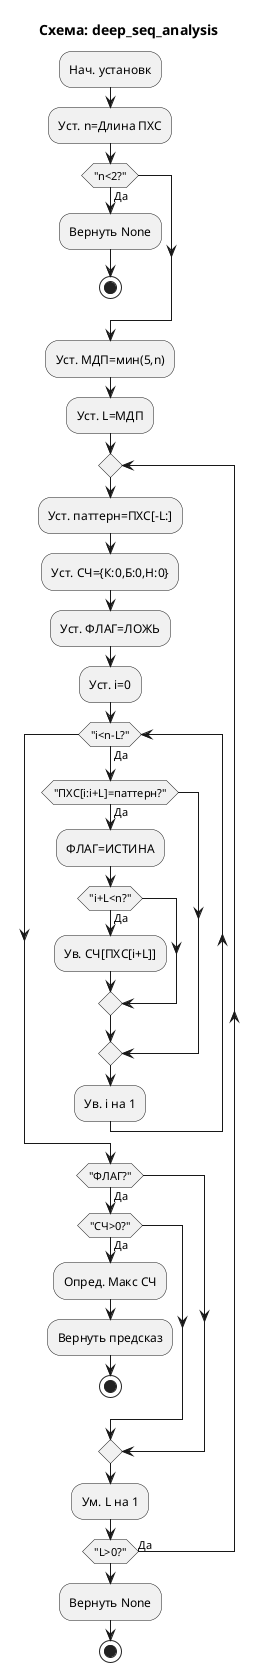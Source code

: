 @startuml
title Схема: deep_seq_analysis

' Начальные установки:
' ПХС = история соперника
' n = длина ПХС
' МДП = мин(5, n-1)
' L = МДП

:Нач. установк;
:Уст. n=Длина ПХС;
if ("n<2?") then (Да)
  :Вернуть None;
  stop
endif

:Уст. МДП=мин(5,n);
:Уст. L=МДП;

repeat
  :Уст. паттерн=ПХС[-L:];
  :Уст. СЧ={К:0,Б:0,Н:0};
  :Уст. ФЛАГ=ЛОЖЬ;
  :Уст. i=0;

  while ("i<n-L?") is (Да)
    if ("ПХС[i:i+L]=паттерн?") then (Да)
      :ФЛАГ=ИСТИНА;
      if ("i+L<n?") then (Да)
        :Ув. СЧ[ПХС[i+L]];
      endif
    endif
    :Ув. i на 1;
  endwhile

  if ("ФЛАГ?") then (Да)
    if ("СЧ>0?") then (Да)
      :Опред. Макс СЧ;
      :Вернуть предсказ;
      stop
    endif
  endif

  :Ум. L на 1;
repeat while ("L>0?") is (Да)

:Вернуть None;
stop
@enduml
